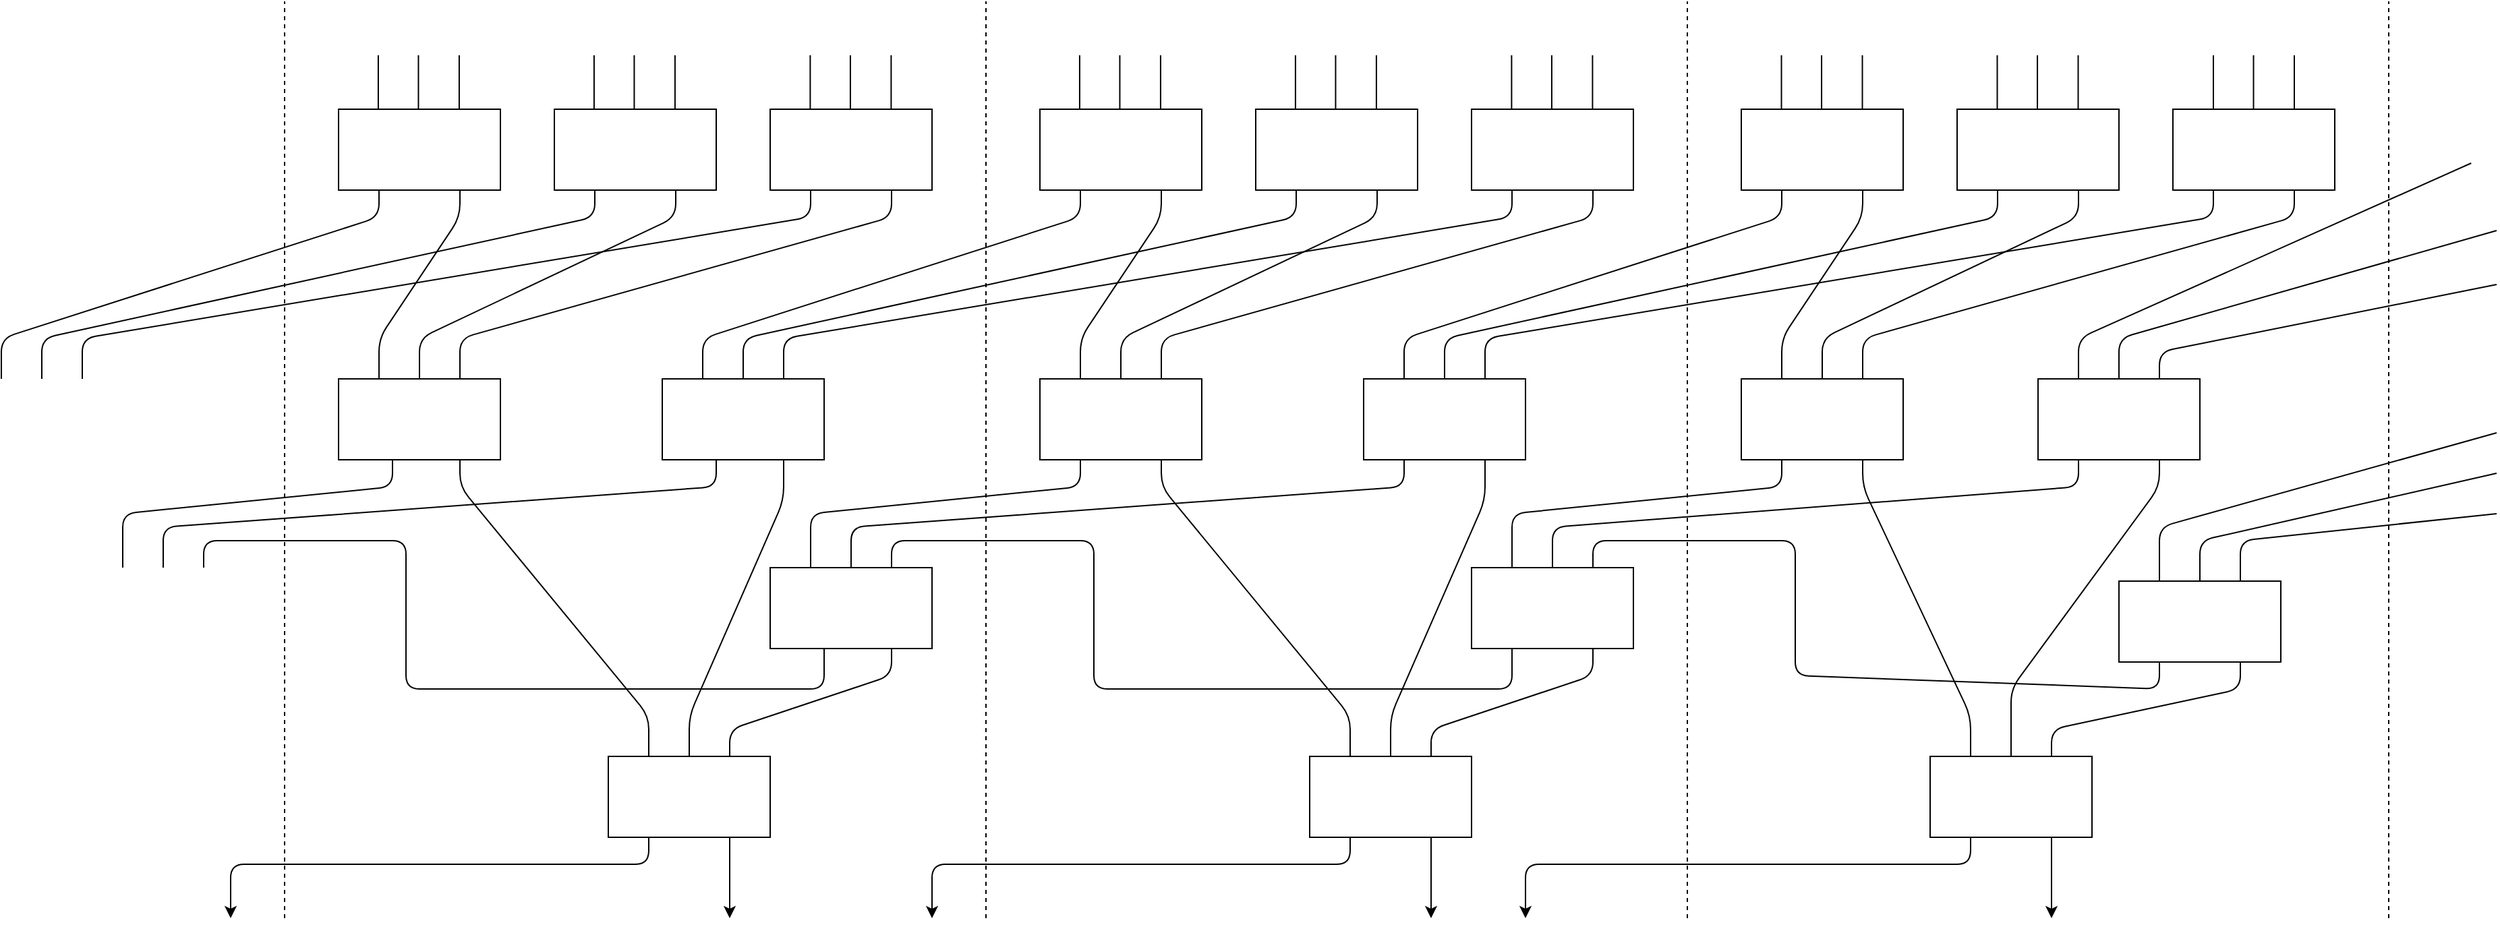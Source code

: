 <mxfile version="12.9.14" type="github">
  <diagram id="b7eLqLj3EvKyhnpj8nZf" name="Page-1">
    <mxGraphModel dx="3122" dy="728" grid="1" gridSize="10" guides="1" tooltips="1" connect="1" arrows="1" fold="1" page="1" pageScale="1" pageWidth="850" pageHeight="1100" math="0" shadow="0">
      <root>
        <mxCell id="0" />
        <mxCell id="1" parent="0" />
        <mxCell id="1DGMJrVgc7je8S7qsRIU-1" value="" style="rounded=0;whiteSpace=wrap;html=1;" parent="1" vertex="1">
          <mxGeometry x="560" y="280" width="120" height="60" as="geometry" />
        </mxCell>
        <mxCell id="1DGMJrVgc7je8S7qsRIU-2" value="" style="rounded=0;whiteSpace=wrap;html=1;" parent="1" vertex="1">
          <mxGeometry x="400" y="280" width="120" height="60" as="geometry" />
        </mxCell>
        <mxCell id="1DGMJrVgc7je8S7qsRIU-3" value="" style="rounded=0;whiteSpace=wrap;html=1;" parent="1" vertex="1">
          <mxGeometry x="240" y="280" width="120" height="60" as="geometry" />
        </mxCell>
        <mxCell id="1DGMJrVgc7je8S7qsRIU-4" value="" style="endArrow=none;dashed=1;html=1;" parent="1" edge="1">
          <mxGeometry width="50" height="50" relative="1" as="geometry">
            <mxPoint x="200" y="880" as="sourcePoint" />
            <mxPoint x="200" y="200" as="targetPoint" />
          </mxGeometry>
        </mxCell>
        <mxCell id="1DGMJrVgc7je8S7qsRIU-8" value="" style="rounded=0;whiteSpace=wrap;html=1;" parent="1" vertex="1">
          <mxGeometry x="40" y="280" width="120" height="60" as="geometry" />
        </mxCell>
        <mxCell id="1DGMJrVgc7je8S7qsRIU-9" value="" style="rounded=0;whiteSpace=wrap;html=1;" parent="1" vertex="1">
          <mxGeometry x="-120" y="280" width="120" height="60" as="geometry" />
        </mxCell>
        <mxCell id="1DGMJrVgc7je8S7qsRIU-10" value="" style="rounded=0;whiteSpace=wrap;html=1;" parent="1" vertex="1">
          <mxGeometry x="-280" y="280" width="120" height="60" as="geometry" />
        </mxCell>
        <mxCell id="1DGMJrVgc7je8S7qsRIU-11" value="" style="endArrow=none;dashed=1;html=1;" parent="1" edge="1">
          <mxGeometry width="50" height="50" relative="1" as="geometry">
            <mxPoint x="-320" y="880" as="sourcePoint" />
            <mxPoint x="-320" y="200" as="targetPoint" />
          </mxGeometry>
        </mxCell>
        <mxCell id="1DGMJrVgc7je8S7qsRIU-12" value="" style="rounded=0;whiteSpace=wrap;html=1;" parent="1" vertex="1">
          <mxGeometry x="-480" y="280" width="120" height="60" as="geometry" />
        </mxCell>
        <mxCell id="1DGMJrVgc7je8S7qsRIU-13" value="" style="rounded=0;whiteSpace=wrap;html=1;" parent="1" vertex="1">
          <mxGeometry x="-640" y="280" width="120" height="60" as="geometry" />
        </mxCell>
        <mxCell id="1DGMJrVgc7je8S7qsRIU-14" value="" style="rounded=0;whiteSpace=wrap;html=1;" parent="1" vertex="1">
          <mxGeometry x="-800" y="280" width="120" height="60" as="geometry" />
        </mxCell>
        <mxCell id="1DGMJrVgc7je8S7qsRIU-15" value="" style="endArrow=none;html=1;exitX=0.75;exitY=0;exitDx=0;exitDy=0;" parent="1" source="1DGMJrVgc7je8S7qsRIU-1" edge="1">
          <mxGeometry width="50" height="50" relative="1" as="geometry">
            <mxPoint x="660" y="270" as="sourcePoint" />
            <mxPoint x="650" y="240" as="targetPoint" />
          </mxGeometry>
        </mxCell>
        <mxCell id="1DGMJrVgc7je8S7qsRIU-16" value="" style="endArrow=none;html=1;exitX=0.75;exitY=0;exitDx=0;exitDy=0;" parent="1" edge="1">
          <mxGeometry width="50" height="50" relative="1" as="geometry">
            <mxPoint x="619.76" y="280" as="sourcePoint" />
            <mxPoint x="619.76" y="240" as="targetPoint" />
          </mxGeometry>
        </mxCell>
        <mxCell id="1DGMJrVgc7je8S7qsRIU-17" value="" style="endArrow=none;html=1;exitX=0.75;exitY=0;exitDx=0;exitDy=0;" parent="1" edge="1">
          <mxGeometry width="50" height="50" relative="1" as="geometry">
            <mxPoint x="590.0" y="280" as="sourcePoint" />
            <mxPoint x="590.0" y="240" as="targetPoint" />
          </mxGeometry>
        </mxCell>
        <mxCell id="1DGMJrVgc7je8S7qsRIU-18" value="" style="endArrow=none;html=1;exitX=0.75;exitY=0;exitDx=0;exitDy=0;" parent="1" edge="1">
          <mxGeometry width="50" height="50" relative="1" as="geometry">
            <mxPoint x="489.76" y="280" as="sourcePoint" />
            <mxPoint x="489.76" y="240" as="targetPoint" />
          </mxGeometry>
        </mxCell>
        <mxCell id="1DGMJrVgc7je8S7qsRIU-19" value="" style="endArrow=none;html=1;exitX=0.75;exitY=0;exitDx=0;exitDy=0;" parent="1" edge="1">
          <mxGeometry width="50" height="50" relative="1" as="geometry">
            <mxPoint x="459.52" y="280" as="sourcePoint" />
            <mxPoint x="459.52" y="240" as="targetPoint" />
          </mxGeometry>
        </mxCell>
        <mxCell id="1DGMJrVgc7je8S7qsRIU-20" value="" style="endArrow=none;html=1;exitX=0.75;exitY=0;exitDx=0;exitDy=0;" parent="1" edge="1">
          <mxGeometry width="50" height="50" relative="1" as="geometry">
            <mxPoint x="429.76" y="280" as="sourcePoint" />
            <mxPoint x="429.76" y="240" as="targetPoint" />
          </mxGeometry>
        </mxCell>
        <mxCell id="1DGMJrVgc7je8S7qsRIU-21" value="" style="endArrow=none;html=1;exitX=0.75;exitY=0;exitDx=0;exitDy=0;" parent="1" edge="1">
          <mxGeometry width="50" height="50" relative="1" as="geometry">
            <mxPoint x="329.76" y="280" as="sourcePoint" />
            <mxPoint x="329.76" y="240" as="targetPoint" />
          </mxGeometry>
        </mxCell>
        <mxCell id="1DGMJrVgc7je8S7qsRIU-22" value="" style="endArrow=none;html=1;exitX=0.75;exitY=0;exitDx=0;exitDy=0;" parent="1" edge="1">
          <mxGeometry width="50" height="50" relative="1" as="geometry">
            <mxPoint x="299.52" y="280" as="sourcePoint" />
            <mxPoint x="299.52" y="240" as="targetPoint" />
          </mxGeometry>
        </mxCell>
        <mxCell id="1DGMJrVgc7je8S7qsRIU-23" value="" style="endArrow=none;html=1;exitX=0.75;exitY=0;exitDx=0;exitDy=0;" parent="1" edge="1">
          <mxGeometry width="50" height="50" relative="1" as="geometry">
            <mxPoint x="269.76" y="280" as="sourcePoint" />
            <mxPoint x="269.76" y="240" as="targetPoint" />
          </mxGeometry>
        </mxCell>
        <mxCell id="1DGMJrVgc7je8S7qsRIU-24" value="" style="endArrow=none;html=1;exitX=0.75;exitY=0;exitDx=0;exitDy=0;" parent="1" edge="1">
          <mxGeometry width="50" height="50" relative="1" as="geometry">
            <mxPoint x="129.7" y="280.0" as="sourcePoint" />
            <mxPoint x="129.7" y="240" as="targetPoint" />
          </mxGeometry>
        </mxCell>
        <mxCell id="1DGMJrVgc7je8S7qsRIU-25" value="" style="endArrow=none;html=1;exitX=0.75;exitY=0;exitDx=0;exitDy=0;" parent="1" edge="1">
          <mxGeometry width="50" height="50" relative="1" as="geometry">
            <mxPoint x="99.46" y="280.0" as="sourcePoint" />
            <mxPoint x="99.46" y="240" as="targetPoint" />
          </mxGeometry>
        </mxCell>
        <mxCell id="1DGMJrVgc7je8S7qsRIU-26" value="" style="endArrow=none;html=1;exitX=0.75;exitY=0;exitDx=0;exitDy=0;" parent="1" edge="1">
          <mxGeometry width="50" height="50" relative="1" as="geometry">
            <mxPoint x="69.7" y="280.0" as="sourcePoint" />
            <mxPoint x="69.7" y="240" as="targetPoint" />
          </mxGeometry>
        </mxCell>
        <mxCell id="1DGMJrVgc7je8S7qsRIU-27" value="" style="endArrow=none;html=1;exitX=0.75;exitY=0;exitDx=0;exitDy=0;" parent="1" edge="1">
          <mxGeometry width="50" height="50" relative="1" as="geometry">
            <mxPoint x="-30.54" y="280.0" as="sourcePoint" />
            <mxPoint x="-30.54" y="240" as="targetPoint" />
          </mxGeometry>
        </mxCell>
        <mxCell id="1DGMJrVgc7je8S7qsRIU-28" value="" style="endArrow=none;html=1;exitX=0.75;exitY=0;exitDx=0;exitDy=0;" parent="1" edge="1">
          <mxGeometry width="50" height="50" relative="1" as="geometry">
            <mxPoint x="-60.78" y="280.0" as="sourcePoint" />
            <mxPoint x="-60.78" y="240" as="targetPoint" />
          </mxGeometry>
        </mxCell>
        <mxCell id="1DGMJrVgc7je8S7qsRIU-29" value="" style="endArrow=none;html=1;exitX=0.75;exitY=0;exitDx=0;exitDy=0;" parent="1" edge="1">
          <mxGeometry width="50" height="50" relative="1" as="geometry">
            <mxPoint x="-90.54" y="280.0" as="sourcePoint" />
            <mxPoint x="-90.54" y="240" as="targetPoint" />
          </mxGeometry>
        </mxCell>
        <mxCell id="1DGMJrVgc7je8S7qsRIU-30" value="" style="endArrow=none;html=1;exitX=0.75;exitY=0;exitDx=0;exitDy=0;" parent="1" edge="1">
          <mxGeometry width="50" height="50" relative="1" as="geometry">
            <mxPoint x="-190.54" y="280.0" as="sourcePoint" />
            <mxPoint x="-190.54" y="240" as="targetPoint" />
          </mxGeometry>
        </mxCell>
        <mxCell id="1DGMJrVgc7je8S7qsRIU-31" value="" style="endArrow=none;html=1;exitX=0.75;exitY=0;exitDx=0;exitDy=0;" parent="1" edge="1">
          <mxGeometry width="50" height="50" relative="1" as="geometry">
            <mxPoint x="-220.78" y="280.0" as="sourcePoint" />
            <mxPoint x="-220.78" y="240" as="targetPoint" />
          </mxGeometry>
        </mxCell>
        <mxCell id="1DGMJrVgc7je8S7qsRIU-32" value="" style="endArrow=none;html=1;exitX=0.75;exitY=0;exitDx=0;exitDy=0;" parent="1" edge="1">
          <mxGeometry width="50" height="50" relative="1" as="geometry">
            <mxPoint x="-250.54" y="280.0" as="sourcePoint" />
            <mxPoint x="-250.54" y="240" as="targetPoint" />
          </mxGeometry>
        </mxCell>
        <mxCell id="1DGMJrVgc7je8S7qsRIU-33" value="" style="endArrow=none;html=1;exitX=0.75;exitY=0;exitDx=0;exitDy=0;" parent="1" edge="1">
          <mxGeometry width="50" height="50" relative="1" as="geometry">
            <mxPoint x="-390.3" y="280.0" as="sourcePoint" />
            <mxPoint x="-390.3" y="240" as="targetPoint" />
          </mxGeometry>
        </mxCell>
        <mxCell id="1DGMJrVgc7je8S7qsRIU-34" value="" style="endArrow=none;html=1;exitX=0.75;exitY=0;exitDx=0;exitDy=0;" parent="1" edge="1">
          <mxGeometry width="50" height="50" relative="1" as="geometry">
            <mxPoint x="-420.54" y="280.0" as="sourcePoint" />
            <mxPoint x="-420.54" y="240" as="targetPoint" />
          </mxGeometry>
        </mxCell>
        <mxCell id="1DGMJrVgc7je8S7qsRIU-35" value="" style="endArrow=none;html=1;exitX=0.75;exitY=0;exitDx=0;exitDy=0;" parent="1" edge="1">
          <mxGeometry width="50" height="50" relative="1" as="geometry">
            <mxPoint x="-450.3" y="280.0" as="sourcePoint" />
            <mxPoint x="-450.3" y="240" as="targetPoint" />
          </mxGeometry>
        </mxCell>
        <mxCell id="1DGMJrVgc7je8S7qsRIU-36" value="" style="endArrow=none;html=1;exitX=0.75;exitY=0;exitDx=0;exitDy=0;" parent="1" edge="1">
          <mxGeometry width="50" height="50" relative="1" as="geometry">
            <mxPoint x="-550.54" y="280.0" as="sourcePoint" />
            <mxPoint x="-550.54" y="240" as="targetPoint" />
          </mxGeometry>
        </mxCell>
        <mxCell id="1DGMJrVgc7je8S7qsRIU-37" value="" style="endArrow=none;html=1;exitX=0.75;exitY=0;exitDx=0;exitDy=0;" parent="1" edge="1">
          <mxGeometry width="50" height="50" relative="1" as="geometry">
            <mxPoint x="-580.78" y="280.0" as="sourcePoint" />
            <mxPoint x="-580.78" y="240" as="targetPoint" />
          </mxGeometry>
        </mxCell>
        <mxCell id="1DGMJrVgc7je8S7qsRIU-38" value="" style="endArrow=none;html=1;exitX=0.75;exitY=0;exitDx=0;exitDy=0;" parent="1" edge="1">
          <mxGeometry width="50" height="50" relative="1" as="geometry">
            <mxPoint x="-610.54" y="280.0" as="sourcePoint" />
            <mxPoint x="-610.54" y="240" as="targetPoint" />
          </mxGeometry>
        </mxCell>
        <mxCell id="1DGMJrVgc7je8S7qsRIU-39" value="" style="endArrow=none;html=1;exitX=0.75;exitY=0;exitDx=0;exitDy=0;" parent="1" edge="1">
          <mxGeometry width="50" height="50" relative="1" as="geometry">
            <mxPoint x="-710.54" y="280.0" as="sourcePoint" />
            <mxPoint x="-710.54" y="240" as="targetPoint" />
          </mxGeometry>
        </mxCell>
        <mxCell id="1DGMJrVgc7je8S7qsRIU-40" value="" style="endArrow=none;html=1;exitX=0.75;exitY=0;exitDx=0;exitDy=0;" parent="1" edge="1">
          <mxGeometry width="50" height="50" relative="1" as="geometry">
            <mxPoint x="-740.78" y="280.0" as="sourcePoint" />
            <mxPoint x="-740.78" y="240" as="targetPoint" />
          </mxGeometry>
        </mxCell>
        <mxCell id="1DGMJrVgc7je8S7qsRIU-41" value="" style="endArrow=none;html=1;exitX=0.75;exitY=0;exitDx=0;exitDy=0;" parent="1" edge="1">
          <mxGeometry width="50" height="50" relative="1" as="geometry">
            <mxPoint x="-770.54" y="280.0" as="sourcePoint" />
            <mxPoint x="-770.54" y="240" as="targetPoint" />
          </mxGeometry>
        </mxCell>
        <mxCell id="1DGMJrVgc7je8S7qsRIU-42" value="" style="rounded=0;whiteSpace=wrap;html=1;" parent="1" vertex="1">
          <mxGeometry x="40" y="620" width="120" height="60" as="geometry" />
        </mxCell>
        <mxCell id="1DGMJrVgc7je8S7qsRIU-43" value="" style="rounded=0;whiteSpace=wrap;html=1;" parent="1" vertex="1">
          <mxGeometry x="-40" y="480" width="120" height="60" as="geometry" />
        </mxCell>
        <mxCell id="1DGMJrVgc7je8S7qsRIU-44" value="" style="rounded=0;whiteSpace=wrap;html=1;" parent="1" vertex="1">
          <mxGeometry x="-280" y="480" width="120" height="60" as="geometry" />
        </mxCell>
        <mxCell id="1DGMJrVgc7je8S7qsRIU-45" value="" style="endArrow=none;html=1;entryX=0.75;entryY=1;entryDx=0;entryDy=0;exitX=0.75;exitY=0;exitDx=0;exitDy=0;comic=0;shadow=0;strokeColor=#000000;" parent="1" source="1DGMJrVgc7je8S7qsRIU-44" target="1DGMJrVgc7je8S7qsRIU-8" edge="1">
          <mxGeometry width="50" height="50" relative="1" as="geometry">
            <mxPoint x="90" y="410" as="sourcePoint" />
            <mxPoint x="140" y="360" as="targetPoint" />
            <Array as="points">
              <mxPoint x="-190" y="450" />
              <mxPoint x="130" y="360" />
            </Array>
          </mxGeometry>
        </mxCell>
        <mxCell id="1DGMJrVgc7je8S7qsRIU-46" value="" style="endArrow=none;html=1;entryX=0.75;entryY=1;entryDx=0;entryDy=0;exitX=0.5;exitY=0;exitDx=0;exitDy=0;comic=0;shadow=0;strokeColor=#000000;" parent="1" source="1DGMJrVgc7je8S7qsRIU-44" target="1DGMJrVgc7je8S7qsRIU-9" edge="1">
          <mxGeometry width="50" height="50" relative="1" as="geometry">
            <mxPoint x="-120" y="420" as="sourcePoint" />
            <mxPoint x="-70" y="370" as="targetPoint" />
            <Array as="points">
              <mxPoint x="-220" y="450" />
              <mxPoint x="-30" y="360" />
            </Array>
          </mxGeometry>
        </mxCell>
        <mxCell id="1DGMJrVgc7je8S7qsRIU-47" value="" style="endArrow=none;html=1;entryX=0.75;entryY=1;entryDx=0;entryDy=0;exitX=0.25;exitY=0;exitDx=0;exitDy=0;comic=0;shadow=0;strokeColor=#000000;" parent="1" source="1DGMJrVgc7je8S7qsRIU-44" target="1DGMJrVgc7je8S7qsRIU-10" edge="1">
          <mxGeometry width="50" height="50" relative="1" as="geometry">
            <mxPoint x="-250" y="480" as="sourcePoint" />
            <mxPoint x="-200" y="430" as="targetPoint" />
            <Array as="points">
              <mxPoint x="-250" y="450" />
              <mxPoint x="-190" y="360" />
            </Array>
          </mxGeometry>
        </mxCell>
        <mxCell id="1DGMJrVgc7je8S7qsRIU-49" value="" style="endArrow=none;html=1;shadow=0;strokeColor=#000000;exitX=0.25;exitY=0;exitDx=0;exitDy=0;entryX=0.25;entryY=1;entryDx=0;entryDy=0;" parent="1" source="1DGMJrVgc7je8S7qsRIU-43" target="1DGMJrVgc7je8S7qsRIU-3" edge="1">
          <mxGeometry width="50" height="50" relative="1" as="geometry">
            <mxPoint x="340" y="510" as="sourcePoint" />
            <mxPoint x="390" y="460" as="targetPoint" />
            <Array as="points">
              <mxPoint x="-10" y="450" />
              <mxPoint x="270" y="360" />
            </Array>
          </mxGeometry>
        </mxCell>
        <mxCell id="1DGMJrVgc7je8S7qsRIU-50" value="" style="endArrow=none;html=1;shadow=0;strokeColor=#000000;entryX=0.25;entryY=1;entryDx=0;entryDy=0;exitX=0.5;exitY=0;exitDx=0;exitDy=0;" parent="1" source="1DGMJrVgc7je8S7qsRIU-43" target="1DGMJrVgc7je8S7qsRIU-2" edge="1">
          <mxGeometry width="50" height="50" relative="1" as="geometry">
            <mxPoint x="350" y="520" as="sourcePoint" />
            <mxPoint x="400" y="470" as="targetPoint" />
            <Array as="points">
              <mxPoint x="20" y="450" />
              <mxPoint x="430" y="360" />
            </Array>
          </mxGeometry>
        </mxCell>
        <mxCell id="1DGMJrVgc7je8S7qsRIU-51" value="" style="endArrow=none;html=1;shadow=0;strokeColor=#000000;entryX=0.25;entryY=1;entryDx=0;entryDy=0;exitX=0.75;exitY=0;exitDx=0;exitDy=0;" parent="1" source="1DGMJrVgc7je8S7qsRIU-43" target="1DGMJrVgc7je8S7qsRIU-1" edge="1">
          <mxGeometry width="50" height="50" relative="1" as="geometry">
            <mxPoint x="360" y="530" as="sourcePoint" />
            <mxPoint x="410" y="480" as="targetPoint" />
            <Array as="points">
              <mxPoint x="50" y="450" />
              <mxPoint x="590" y="360" />
            </Array>
          </mxGeometry>
        </mxCell>
        <mxCell id="1DGMJrVgc7je8S7qsRIU-52" value="" style="rounded=0;whiteSpace=wrap;html=1;" parent="1" vertex="1">
          <mxGeometry x="520" y="630" width="120" height="60" as="geometry" />
        </mxCell>
        <mxCell id="1DGMJrVgc7je8S7qsRIU-53" value="" style="rounded=0;whiteSpace=wrap;html=1;" parent="1" vertex="1">
          <mxGeometry x="460" y="480" width="120" height="60" as="geometry" />
        </mxCell>
        <mxCell id="1DGMJrVgc7je8S7qsRIU-54" value="" style="rounded=0;whiteSpace=wrap;html=1;" parent="1" vertex="1">
          <mxGeometry x="240" y="480" width="120" height="60" as="geometry" />
        </mxCell>
        <mxCell id="1DGMJrVgc7je8S7qsRIU-55" value="" style="endArrow=none;html=1;shadow=0;strokeColor=#000000;exitX=0.5;exitY=0;exitDx=0;exitDy=0;entryX=0.25;entryY=1;entryDx=0;entryDy=0;" parent="1" source="1DGMJrVgc7je8S7qsRIU-42" target="1DGMJrVgc7je8S7qsRIU-53" edge="1">
          <mxGeometry width="50" height="50" relative="1" as="geometry">
            <mxPoint x="370" y="600" as="sourcePoint" />
            <mxPoint x="280" y="510" as="targetPoint" />
            <Array as="points">
              <mxPoint x="100" y="590" />
              <mxPoint x="490" y="560" />
            </Array>
          </mxGeometry>
        </mxCell>
        <mxCell id="1DGMJrVgc7je8S7qsRIU-56" value="" style="endArrow=none;html=1;shadow=0;strokeColor=#000000;exitX=0.75;exitY=0;exitDx=0;exitDy=0;entryX=0.25;entryY=1;entryDx=0;entryDy=0;" parent="1" source="1DGMJrVgc7je8S7qsRIU-42" target="1DGMJrVgc7je8S7qsRIU-52" edge="1">
          <mxGeometry width="50" height="50" relative="1" as="geometry">
            <mxPoint x="360" y="660" as="sourcePoint" />
            <mxPoint x="330" y="560" as="targetPoint" />
            <Array as="points">
              <mxPoint x="130" y="600" />
              <mxPoint x="280" y="600" />
              <mxPoint x="280" y="700" />
              <mxPoint x="550" y="710" />
            </Array>
          </mxGeometry>
        </mxCell>
        <mxCell id="1DGMJrVgc7je8S7qsRIU-57" value="" style="endArrow=none;html=1;shadow=0;strokeColor=#000000;exitX=0.25;exitY=0;exitDx=0;exitDy=0;entryX=0.25;entryY=1;entryDx=0;entryDy=0;" parent="1" source="1DGMJrVgc7je8S7qsRIU-42" target="1DGMJrVgc7je8S7qsRIU-54" edge="1">
          <mxGeometry width="50" height="50" relative="1" as="geometry">
            <mxPoint x="110" y="600" as="sourcePoint" />
            <mxPoint x="240" y="490" as="targetPoint" />
            <Array as="points">
              <mxPoint x="70" y="580" />
              <mxPoint x="270" y="560" />
            </Array>
          </mxGeometry>
        </mxCell>
        <mxCell id="1DGMJrVgc7je8S7qsRIU-58" value="" style="rounded=0;whiteSpace=wrap;html=1;" parent="1" vertex="1">
          <mxGeometry x="-80" y="760" width="120" height="60" as="geometry" />
        </mxCell>
        <mxCell id="1DGMJrVgc7je8S7qsRIU-59" value="" style="endArrow=none;html=1;shadow=0;strokeColor=#000000;entryX=0.75;entryY=1;entryDx=0;entryDy=0;exitX=0.25;exitY=0;exitDx=0;exitDy=0;" parent="1" source="1DGMJrVgc7je8S7qsRIU-58" target="1DGMJrVgc7je8S7qsRIU-44" edge="1">
          <mxGeometry width="50" height="50" relative="1" as="geometry">
            <mxPoint x="-240" y="700" as="sourcePoint" />
            <mxPoint x="-190" y="650" as="targetPoint" />
            <Array as="points">
              <mxPoint x="-50" y="730" />
              <mxPoint x="-190" y="560" />
            </Array>
          </mxGeometry>
        </mxCell>
        <mxCell id="1DGMJrVgc7je8S7qsRIU-60" value="" style="endArrow=none;html=1;shadow=0;strokeColor=#000000;exitX=0.5;exitY=0;exitDx=0;exitDy=0;entryX=0.75;entryY=1;entryDx=0;entryDy=0;" parent="1" source="1DGMJrVgc7je8S7qsRIU-58" target="1DGMJrVgc7je8S7qsRIU-43" edge="1">
          <mxGeometry width="50" height="50" relative="1" as="geometry">
            <mxPoint x="-100" y="700" as="sourcePoint" />
            <mxPoint x="-50" y="650" as="targetPoint" />
            <Array as="points">
              <mxPoint x="-20" y="730" />
              <mxPoint x="50" y="570" />
            </Array>
          </mxGeometry>
        </mxCell>
        <mxCell id="1DGMJrVgc7je8S7qsRIU-61" value="" style="endArrow=none;html=1;shadow=0;strokeColor=#000000;exitX=0.75;exitY=0;exitDx=0;exitDy=0;entryX=0.75;entryY=1;entryDx=0;entryDy=0;" parent="1" source="1DGMJrVgc7je8S7qsRIU-58" target="1DGMJrVgc7je8S7qsRIU-42" edge="1">
          <mxGeometry width="50" height="50" relative="1" as="geometry">
            <mxPoint x="20" y="750" as="sourcePoint" />
            <mxPoint x="70" y="700" as="targetPoint" />
            <Array as="points">
              <mxPoint x="10" y="740" />
              <mxPoint x="130" y="700" />
            </Array>
          </mxGeometry>
        </mxCell>
        <mxCell id="1DGMJrVgc7je8S7qsRIU-62" value="" style="rounded=0;whiteSpace=wrap;html=1;" parent="1" vertex="1">
          <mxGeometry x="380" y="760" width="120" height="60" as="geometry" />
        </mxCell>
        <mxCell id="1DGMJrVgc7je8S7qsRIU-64" value="" style="endArrow=none;html=1;shadow=0;strokeColor=#000000;entryX=0.75;entryY=1;entryDx=0;entryDy=0;exitX=0.75;exitY=0;exitDx=0;exitDy=0;" parent="1" source="1DGMJrVgc7je8S7qsRIU-62" target="1DGMJrVgc7je8S7qsRIU-52" edge="1">
          <mxGeometry width="50" height="50" relative="1" as="geometry">
            <mxPoint x="530" y="770" as="sourcePoint" />
            <mxPoint x="580" y="720" as="targetPoint" />
            <Array as="points">
              <mxPoint x="470" y="740" />
              <mxPoint x="610" y="710" />
            </Array>
          </mxGeometry>
        </mxCell>
        <mxCell id="1DGMJrVgc7je8S7qsRIU-65" value="" style="endArrow=none;html=1;shadow=0;strokeColor=#000000;exitX=0.5;exitY=0;exitDx=0;exitDy=0;entryX=0.75;entryY=1;entryDx=0;entryDy=0;" parent="1" source="1DGMJrVgc7je8S7qsRIU-62" target="1DGMJrVgc7je8S7qsRIU-53" edge="1">
          <mxGeometry width="50" height="50" relative="1" as="geometry">
            <mxPoint x="430" y="740" as="sourcePoint" />
            <mxPoint x="480" y="690" as="targetPoint" />
            <Array as="points">
              <mxPoint x="440" y="710" />
              <mxPoint x="550" y="560" />
            </Array>
          </mxGeometry>
        </mxCell>
        <mxCell id="1DGMJrVgc7je8S7qsRIU-66" value="" style="endArrow=none;html=1;shadow=0;strokeColor=#000000;entryX=0.75;entryY=1;entryDx=0;entryDy=0;exitX=0.25;exitY=0;exitDx=0;exitDy=0;" parent="1" source="1DGMJrVgc7je8S7qsRIU-62" target="1DGMJrVgc7je8S7qsRIU-54" edge="1">
          <mxGeometry width="50" height="50" relative="1" as="geometry">
            <mxPoint x="270" y="720" as="sourcePoint" />
            <mxPoint x="320" y="670" as="targetPoint" />
            <Array as="points">
              <mxPoint x="410" y="730" />
              <mxPoint x="330" y="560" />
            </Array>
          </mxGeometry>
        </mxCell>
        <mxCell id="1DGMJrVgc7je8S7qsRIU-72" value="" style="endArrow=classic;html=1;shadow=0;strokeColor=#000000;exitX=0.75;exitY=1;exitDx=0;exitDy=0;" parent="1" source="1DGMJrVgc7je8S7qsRIU-62" edge="1">
          <mxGeometry width="50" height="50" relative="1" as="geometry">
            <mxPoint x="500" y="900" as="sourcePoint" />
            <mxPoint x="470" y="880" as="targetPoint" />
          </mxGeometry>
        </mxCell>
        <mxCell id="1DGMJrVgc7je8S7qsRIU-73" value="" style="endArrow=classic;html=1;shadow=0;strokeColor=#000000;exitX=0.25;exitY=1;exitDx=0;exitDy=0;" parent="1" source="1DGMJrVgc7je8S7qsRIU-62" edge="1">
          <mxGeometry width="50" height="50" relative="1" as="geometry">
            <mxPoint x="280" y="950" as="sourcePoint" />
            <mxPoint x="80" y="880" as="targetPoint" />
            <Array as="points">
              <mxPoint x="410" y="840" />
              <mxPoint x="80" y="840" />
            </Array>
          </mxGeometry>
        </mxCell>
        <mxCell id="1DGMJrVgc7je8S7qsRIU-74" value="" style="endArrow=classic;html=1;shadow=0;strokeColor=#000000;exitX=0.75;exitY=1;exitDx=0;exitDy=0;" parent="1" source="1DGMJrVgc7je8S7qsRIU-58" edge="1">
          <mxGeometry width="50" height="50" relative="1" as="geometry">
            <mxPoint x="50" y="950" as="sourcePoint" />
            <mxPoint x="10" y="880" as="targetPoint" />
          </mxGeometry>
        </mxCell>
        <mxCell id="1DGMJrVgc7je8S7qsRIU-76" value="" style="endArrow=classic;html=1;shadow=0;strokeColor=#000000;exitX=0.25;exitY=1;exitDx=0;exitDy=0;" parent="1" source="1DGMJrVgc7je8S7qsRIU-58" edge="1">
          <mxGeometry width="50" height="50" relative="1" as="geometry">
            <mxPoint x="-390" y="930" as="sourcePoint" />
            <mxPoint x="-360" y="880" as="targetPoint" />
            <Array as="points">
              <mxPoint x="-50" y="840" />
              <mxPoint x="-360" y="840" />
            </Array>
          </mxGeometry>
        </mxCell>
        <mxCell id="1DGMJrVgc7je8S7qsRIU-78" value="" style="rounded=0;whiteSpace=wrap;html=1;" parent="1" vertex="1">
          <mxGeometry x="-480" y="620" width="120" height="60" as="geometry" />
        </mxCell>
        <mxCell id="1DGMJrVgc7je8S7qsRIU-79" value="" style="rounded=0;whiteSpace=wrap;html=1;" parent="1" vertex="1">
          <mxGeometry x="-560" y="480" width="120" height="60" as="geometry" />
        </mxCell>
        <mxCell id="1DGMJrVgc7je8S7qsRIU-80" value="" style="rounded=0;whiteSpace=wrap;html=1;" parent="1" vertex="1">
          <mxGeometry x="-800" y="480" width="120" height="60" as="geometry" />
        </mxCell>
        <mxCell id="1DGMJrVgc7je8S7qsRIU-81" value="" style="rounded=0;whiteSpace=wrap;html=1;" parent="1" vertex="1">
          <mxGeometry x="-600" y="760" width="120" height="60" as="geometry" />
        </mxCell>
        <mxCell id="1DGMJrVgc7je8S7qsRIU-82" value="" style="endArrow=none;html=1;shadow=0;strokeColor=#000000;entryX=0.75;entryY=1;entryDx=0;entryDy=0;exitX=0.25;exitY=0;exitDx=0;exitDy=0;" parent="1" source="1DGMJrVgc7je8S7qsRIU-81" target="1DGMJrVgc7je8S7qsRIU-80" edge="1">
          <mxGeometry width="50" height="50" relative="1" as="geometry">
            <mxPoint x="-760" y="700" as="sourcePoint" />
            <mxPoint x="-710" y="650" as="targetPoint" />
            <Array as="points">
              <mxPoint x="-570" y="730" />
              <mxPoint x="-710" y="560" />
            </Array>
          </mxGeometry>
        </mxCell>
        <mxCell id="1DGMJrVgc7je8S7qsRIU-83" value="" style="endArrow=none;html=1;shadow=0;strokeColor=#000000;exitX=0.5;exitY=0;exitDx=0;exitDy=0;entryX=0.75;entryY=1;entryDx=0;entryDy=0;" parent="1" source="1DGMJrVgc7je8S7qsRIU-81" target="1DGMJrVgc7je8S7qsRIU-79" edge="1">
          <mxGeometry width="50" height="50" relative="1" as="geometry">
            <mxPoint x="-620" y="700" as="sourcePoint" />
            <mxPoint x="-570" y="650" as="targetPoint" />
            <Array as="points">
              <mxPoint x="-540" y="730" />
              <mxPoint x="-470" y="570" />
            </Array>
          </mxGeometry>
        </mxCell>
        <mxCell id="1DGMJrVgc7je8S7qsRIU-84" value="" style="endArrow=none;html=1;shadow=0;strokeColor=#000000;exitX=0.75;exitY=0;exitDx=0;exitDy=0;entryX=0.75;entryY=1;entryDx=0;entryDy=0;" parent="1" source="1DGMJrVgc7je8S7qsRIU-81" target="1DGMJrVgc7je8S7qsRIU-78" edge="1">
          <mxGeometry width="50" height="50" relative="1" as="geometry">
            <mxPoint x="-500" y="750" as="sourcePoint" />
            <mxPoint x="-450" y="700" as="targetPoint" />
            <Array as="points">
              <mxPoint x="-510" y="740" />
              <mxPoint x="-390" y="700" />
            </Array>
          </mxGeometry>
        </mxCell>
        <mxCell id="1DGMJrVgc7je8S7qsRIU-91" value="" style="endArrow=none;html=1;entryX=0.75;entryY=1;entryDx=0;entryDy=0;exitX=0.75;exitY=0;exitDx=0;exitDy=0;comic=0;shadow=0;strokeColor=#000000;" parent="1" edge="1">
          <mxGeometry width="50" height="50" relative="1" as="geometry">
            <mxPoint x="-710" y="480" as="sourcePoint" />
            <mxPoint x="-390" y="340" as="targetPoint" />
            <Array as="points">
              <mxPoint x="-710" y="450" />
              <mxPoint x="-390" y="360" />
            </Array>
          </mxGeometry>
        </mxCell>
        <mxCell id="1DGMJrVgc7je8S7qsRIU-92" value="" style="endArrow=none;html=1;entryX=0.75;entryY=1;entryDx=0;entryDy=0;exitX=0.5;exitY=0;exitDx=0;exitDy=0;comic=0;shadow=0;strokeColor=#000000;" parent="1" edge="1">
          <mxGeometry width="50" height="50" relative="1" as="geometry">
            <mxPoint x="-740" y="480" as="sourcePoint" />
            <mxPoint x="-550" y="340" as="targetPoint" />
            <Array as="points">
              <mxPoint x="-740" y="450" />
              <mxPoint x="-550" y="360" />
            </Array>
          </mxGeometry>
        </mxCell>
        <mxCell id="1DGMJrVgc7je8S7qsRIU-93" value="" style="endArrow=none;html=1;entryX=0.75;entryY=1;entryDx=0;entryDy=0;exitX=0.25;exitY=0;exitDx=0;exitDy=0;comic=0;shadow=0;strokeColor=#000000;" parent="1" edge="1">
          <mxGeometry width="50" height="50" relative="1" as="geometry">
            <mxPoint x="-770" y="480" as="sourcePoint" />
            <mxPoint x="-710" y="340" as="targetPoint" />
            <Array as="points">
              <mxPoint x="-770" y="450" />
              <mxPoint x="-710" y="360" />
            </Array>
          </mxGeometry>
        </mxCell>
        <mxCell id="1DGMJrVgc7je8S7qsRIU-94" value="" style="endArrow=none;html=1;shadow=0;strokeColor=#000000;exitX=0.25;exitY=0;exitDx=0;exitDy=0;entryX=0.25;entryY=1;entryDx=0;entryDy=0;" parent="1" edge="1">
          <mxGeometry width="50" height="50" relative="1" as="geometry">
            <mxPoint x="-530" y="480" as="sourcePoint" />
            <mxPoint x="-250" y="340" as="targetPoint" />
            <Array as="points">
              <mxPoint x="-530" y="450" />
              <mxPoint x="-250" y="360" />
            </Array>
          </mxGeometry>
        </mxCell>
        <mxCell id="1DGMJrVgc7je8S7qsRIU-95" value="" style="endArrow=none;html=1;shadow=0;strokeColor=#000000;entryX=0.25;entryY=1;entryDx=0;entryDy=0;exitX=0.5;exitY=0;exitDx=0;exitDy=0;" parent="1" edge="1">
          <mxGeometry width="50" height="50" relative="1" as="geometry">
            <mxPoint x="-500" y="480" as="sourcePoint" />
            <mxPoint x="-90" y="340" as="targetPoint" />
            <Array as="points">
              <mxPoint x="-500" y="450" />
              <mxPoint x="-90" y="360" />
            </Array>
          </mxGeometry>
        </mxCell>
        <mxCell id="1DGMJrVgc7je8S7qsRIU-96" value="" style="endArrow=none;html=1;shadow=0;strokeColor=#000000;entryX=0.25;entryY=1;entryDx=0;entryDy=0;exitX=0.75;exitY=0;exitDx=0;exitDy=0;" parent="1" edge="1">
          <mxGeometry width="50" height="50" relative="1" as="geometry">
            <mxPoint x="-470" y="480" as="sourcePoint" />
            <mxPoint x="70" y="340" as="targetPoint" />
            <Array as="points">
              <mxPoint x="-470" y="450" />
              <mxPoint x="70" y="360" />
            </Array>
          </mxGeometry>
        </mxCell>
        <mxCell id="1DGMJrVgc7je8S7qsRIU-97" value="" style="endArrow=none;html=1;shadow=0;strokeColor=#000000;exitX=0.5;exitY=0;exitDx=0;exitDy=0;entryX=0.25;entryY=1;entryDx=0;entryDy=0;" parent="1" edge="1">
          <mxGeometry width="50" height="50" relative="1" as="geometry">
            <mxPoint x="-420" y="620" as="sourcePoint" />
            <mxPoint x="-10" y="540" as="targetPoint" />
            <Array as="points">
              <mxPoint x="-420" y="590" />
              <mxPoint x="-10" y="560" />
            </Array>
          </mxGeometry>
        </mxCell>
        <mxCell id="1DGMJrVgc7je8S7qsRIU-98" value="" style="endArrow=none;html=1;shadow=0;strokeColor=#000000;exitX=0.75;exitY=0;exitDx=0;exitDy=0;entryX=0.25;entryY=1;entryDx=0;entryDy=0;" parent="1" target="1DGMJrVgc7je8S7qsRIU-42" edge="1">
          <mxGeometry width="50" height="50" relative="1" as="geometry">
            <mxPoint x="-390" y="620" as="sourcePoint" />
            <mxPoint x="30" y="690" as="targetPoint" />
            <Array as="points">
              <mxPoint x="-390" y="600" />
              <mxPoint x="-240" y="600" />
              <mxPoint x="-240" y="710" />
              <mxPoint x="70" y="710" />
            </Array>
          </mxGeometry>
        </mxCell>
        <mxCell id="1DGMJrVgc7je8S7qsRIU-99" value="" style="endArrow=none;html=1;shadow=0;strokeColor=#000000;exitX=0.25;exitY=0;exitDx=0;exitDy=0;entryX=0.25;entryY=1;entryDx=0;entryDy=0;" parent="1" edge="1">
          <mxGeometry width="50" height="50" relative="1" as="geometry">
            <mxPoint x="-450" y="620" as="sourcePoint" />
            <mxPoint x="-250" y="540" as="targetPoint" />
            <Array as="points">
              <mxPoint x="-450" y="580" />
              <mxPoint x="-250" y="560" />
            </Array>
          </mxGeometry>
        </mxCell>
        <mxCell id="1DGMJrVgc7je8S7qsRIU-100" value="" style="endArrow=classic;html=1;shadow=0;strokeColor=#000000;exitX=0.75;exitY=1;exitDx=0;exitDy=0;" parent="1" edge="1">
          <mxGeometry width="50" height="50" relative="1" as="geometry">
            <mxPoint x="-510" y="820" as="sourcePoint" />
            <mxPoint x="-510" y="880" as="targetPoint" />
          </mxGeometry>
        </mxCell>
        <mxCell id="1DGMJrVgc7je8S7qsRIU-101" value="" style="endArrow=none;dashed=1;html=1;" parent="1" edge="1">
          <mxGeometry width="50" height="50" relative="1" as="geometry">
            <mxPoint x="-840" y="880" as="sourcePoint" />
            <mxPoint x="-840" y="200" as="targetPoint" />
          </mxGeometry>
        </mxCell>
        <mxCell id="1DGMJrVgc7je8S7qsRIU-102" value="" style="endArrow=none;dashed=1;html=1;" parent="1" edge="1">
          <mxGeometry width="50" height="50" relative="1" as="geometry">
            <mxPoint x="720" y="880" as="sourcePoint" />
            <mxPoint x="720" y="200" as="targetPoint" />
          </mxGeometry>
        </mxCell>
        <mxCell id="1DGMJrVgc7je8S7qsRIU-103" value="" style="endArrow=none;html=1;shadow=0;strokeColor=#000000;exitX=0.5;exitY=0;exitDx=0;exitDy=0;" parent="1" source="1DGMJrVgc7je8S7qsRIU-52" edge="1">
          <mxGeometry width="50" height="50" relative="1" as="geometry">
            <mxPoint x="750" y="600" as="sourcePoint" />
            <mxPoint x="800" y="550" as="targetPoint" />
            <Array as="points">
              <mxPoint x="580" y="600" />
            </Array>
          </mxGeometry>
        </mxCell>
        <mxCell id="1DGMJrVgc7je8S7qsRIU-104" value="" style="endArrow=none;html=1;shadow=0;strokeColor=#000000;exitX=0.75;exitY=0;exitDx=0;exitDy=0;" parent="1" source="1DGMJrVgc7je8S7qsRIU-52" edge="1">
          <mxGeometry width="50" height="50" relative="1" as="geometry">
            <mxPoint x="760" y="690" as="sourcePoint" />
            <mxPoint x="800" y="580" as="targetPoint" />
            <Array as="points">
              <mxPoint x="610" y="600" />
            </Array>
          </mxGeometry>
        </mxCell>
        <mxCell id="1DGMJrVgc7je8S7qsRIU-105" value="" style="endArrow=none;html=1;shadow=0;strokeColor=#000000;exitX=0.25;exitY=0;exitDx=0;exitDy=0;" parent="1" source="1DGMJrVgc7je8S7qsRIU-52" edge="1">
          <mxGeometry width="50" height="50" relative="1" as="geometry">
            <mxPoint x="650" y="570" as="sourcePoint" />
            <mxPoint x="800" y="520" as="targetPoint" />
            <Array as="points">
              <mxPoint x="550" y="590" />
            </Array>
          </mxGeometry>
        </mxCell>
        <mxCell id="1DGMJrVgc7je8S7qsRIU-106" value="" style="endArrow=none;html=1;shadow=0;strokeColor=#000000;exitX=0.75;exitY=0;exitDx=0;exitDy=0;" parent="1" source="1DGMJrVgc7je8S7qsRIU-53" edge="1">
          <mxGeometry width="50" height="50" relative="1" as="geometry">
            <mxPoint x="640" y="480" as="sourcePoint" />
            <mxPoint x="800" y="410" as="targetPoint" />
            <Array as="points">
              <mxPoint x="550" y="460" />
            </Array>
          </mxGeometry>
        </mxCell>
        <mxCell id="1DGMJrVgc7je8S7qsRIU-107" value="" style="endArrow=none;html=1;shadow=0;strokeColor=#000000;exitX=0.5;exitY=0;exitDx=0;exitDy=0;" parent="1" source="1DGMJrVgc7je8S7qsRIU-53" edge="1">
          <mxGeometry width="50" height="50" relative="1" as="geometry">
            <mxPoint x="630" y="460" as="sourcePoint" />
            <mxPoint x="800" y="370" as="targetPoint" />
            <Array as="points">
              <mxPoint x="520" y="450" />
            </Array>
          </mxGeometry>
        </mxCell>
        <mxCell id="1DGMJrVgc7je8S7qsRIU-108" value="" style="endArrow=none;html=1;shadow=0;strokeColor=#000000;exitX=0.25;exitY=0;exitDx=0;exitDy=0;" parent="1" source="1DGMJrVgc7je8S7qsRIU-53" edge="1">
          <mxGeometry width="50" height="50" relative="1" as="geometry">
            <mxPoint x="500" y="460" as="sourcePoint" />
            <mxPoint x="781.143" y="320" as="targetPoint" />
            <Array as="points">
              <mxPoint x="490" y="450" />
            </Array>
          </mxGeometry>
        </mxCell>
        <mxCell id="1DGMJrVgc7je8S7qsRIU-109" value="" style="endArrow=none;html=1;entryX=0.75;entryY=1;entryDx=0;entryDy=0;exitX=0.75;exitY=0;exitDx=0;exitDy=0;comic=0;shadow=0;strokeColor=#000000;" parent="1" edge="1">
          <mxGeometry width="50" height="50" relative="1" as="geometry">
            <mxPoint x="330" y="480" as="sourcePoint" />
            <mxPoint x="650" y="340" as="targetPoint" />
            <Array as="points">
              <mxPoint x="330" y="450" />
              <mxPoint x="650" y="360" />
            </Array>
          </mxGeometry>
        </mxCell>
        <mxCell id="1DGMJrVgc7je8S7qsRIU-110" value="" style="endArrow=none;html=1;entryX=0.75;entryY=1;entryDx=0;entryDy=0;exitX=0.5;exitY=0;exitDx=0;exitDy=0;comic=0;shadow=0;strokeColor=#000000;" parent="1" edge="1">
          <mxGeometry width="50" height="50" relative="1" as="geometry">
            <mxPoint x="300" y="480" as="sourcePoint" />
            <mxPoint x="490" y="340" as="targetPoint" />
            <Array as="points">
              <mxPoint x="300" y="450" />
              <mxPoint x="490" y="360" />
            </Array>
          </mxGeometry>
        </mxCell>
        <mxCell id="1DGMJrVgc7je8S7qsRIU-111" value="" style="endArrow=none;html=1;entryX=0.75;entryY=1;entryDx=0;entryDy=0;exitX=0.25;exitY=0;exitDx=0;exitDy=0;comic=0;shadow=0;strokeColor=#000000;" parent="1" edge="1">
          <mxGeometry width="50" height="50" relative="1" as="geometry">
            <mxPoint x="270" y="480" as="sourcePoint" />
            <mxPoint x="330" y="340" as="targetPoint" />
            <Array as="points">
              <mxPoint x="270" y="450" />
              <mxPoint x="330" y="360" />
            </Array>
          </mxGeometry>
        </mxCell>
        <mxCell id="1DGMJrVgc7je8S7qsRIU-112" value="" style="endArrow=classic;html=1;shadow=0;strokeColor=#000000;exitX=0.25;exitY=1;exitDx=0;exitDy=0;" parent="1" edge="1">
          <mxGeometry width="50" height="50" relative="1" as="geometry">
            <mxPoint x="-570" y="820" as="sourcePoint" />
            <mxPoint x="-880" y="880" as="targetPoint" />
            <Array as="points">
              <mxPoint x="-570" y="840" />
              <mxPoint x="-880" y="840" />
            </Array>
          </mxGeometry>
        </mxCell>
        <mxCell id="49JvRgCJEV_ncYPP08---1" value="" style="endArrow=none;html=1;shadow=0;strokeColor=#000000;exitX=0.25;exitY=0;exitDx=0;exitDy=0;entryX=0.25;entryY=1;entryDx=0;entryDy=0;" edge="1" parent="1">
          <mxGeometry width="50" height="50" relative="1" as="geometry">
            <mxPoint x="-1050" y="480" as="sourcePoint" />
            <mxPoint x="-770" y="340" as="targetPoint" />
            <Array as="points">
              <mxPoint x="-1050" y="450" />
              <mxPoint x="-770" y="360" />
            </Array>
          </mxGeometry>
        </mxCell>
        <mxCell id="49JvRgCJEV_ncYPP08---2" value="" style="endArrow=none;html=1;shadow=0;strokeColor=#000000;entryX=0.25;entryY=1;entryDx=0;entryDy=0;exitX=0.5;exitY=0;exitDx=0;exitDy=0;" edge="1" parent="1">
          <mxGeometry width="50" height="50" relative="1" as="geometry">
            <mxPoint x="-1020" y="480" as="sourcePoint" />
            <mxPoint x="-610" y="340" as="targetPoint" />
            <Array as="points">
              <mxPoint x="-1020" y="450" />
              <mxPoint x="-610" y="360" />
            </Array>
          </mxGeometry>
        </mxCell>
        <mxCell id="49JvRgCJEV_ncYPP08---3" value="" style="endArrow=none;html=1;shadow=0;strokeColor=#000000;entryX=0.25;entryY=1;entryDx=0;entryDy=0;exitX=0.75;exitY=0;exitDx=0;exitDy=0;" edge="1" parent="1">
          <mxGeometry width="50" height="50" relative="1" as="geometry">
            <mxPoint x="-990" y="480" as="sourcePoint" />
            <mxPoint x="-450" y="340" as="targetPoint" />
            <Array as="points">
              <mxPoint x="-990" y="450" />
              <mxPoint x="-450" y="360" />
            </Array>
          </mxGeometry>
        </mxCell>
        <mxCell id="49JvRgCJEV_ncYPP08---4" value="" style="endArrow=none;html=1;shadow=0;strokeColor=#000000;exitX=0.5;exitY=0;exitDx=0;exitDy=0;entryX=0.25;entryY=1;entryDx=0;entryDy=0;" edge="1" parent="1">
          <mxGeometry width="50" height="50" relative="1" as="geometry">
            <mxPoint x="-930" y="620" as="sourcePoint" />
            <mxPoint x="-520" y="540" as="targetPoint" />
            <Array as="points">
              <mxPoint x="-930" y="590" />
              <mxPoint x="-520" y="560" />
            </Array>
          </mxGeometry>
        </mxCell>
        <mxCell id="49JvRgCJEV_ncYPP08---5" value="" style="endArrow=none;html=1;shadow=0;strokeColor=#000000;exitX=0.75;exitY=0;exitDx=0;exitDy=0;entryX=0.25;entryY=1;entryDx=0;entryDy=0;" edge="1" parent="1">
          <mxGeometry width="50" height="50" relative="1" as="geometry">
            <mxPoint x="-900" y="620" as="sourcePoint" />
            <mxPoint x="-440" y="680" as="targetPoint" />
            <Array as="points">
              <mxPoint x="-900" y="600" />
              <mxPoint x="-750" y="600" />
              <mxPoint x="-750" y="710" />
              <mxPoint x="-440" y="710" />
            </Array>
          </mxGeometry>
        </mxCell>
        <mxCell id="49JvRgCJEV_ncYPP08---6" value="" style="endArrow=none;html=1;shadow=0;strokeColor=#000000;exitX=0.25;exitY=0;exitDx=0;exitDy=0;entryX=0.25;entryY=1;entryDx=0;entryDy=0;" edge="1" parent="1">
          <mxGeometry width="50" height="50" relative="1" as="geometry">
            <mxPoint x="-960" y="620" as="sourcePoint" />
            <mxPoint x="-760" y="540" as="targetPoint" />
            <Array as="points">
              <mxPoint x="-960" y="580" />
              <mxPoint x="-760" y="560" />
            </Array>
          </mxGeometry>
        </mxCell>
      </root>
    </mxGraphModel>
  </diagram>
</mxfile>
